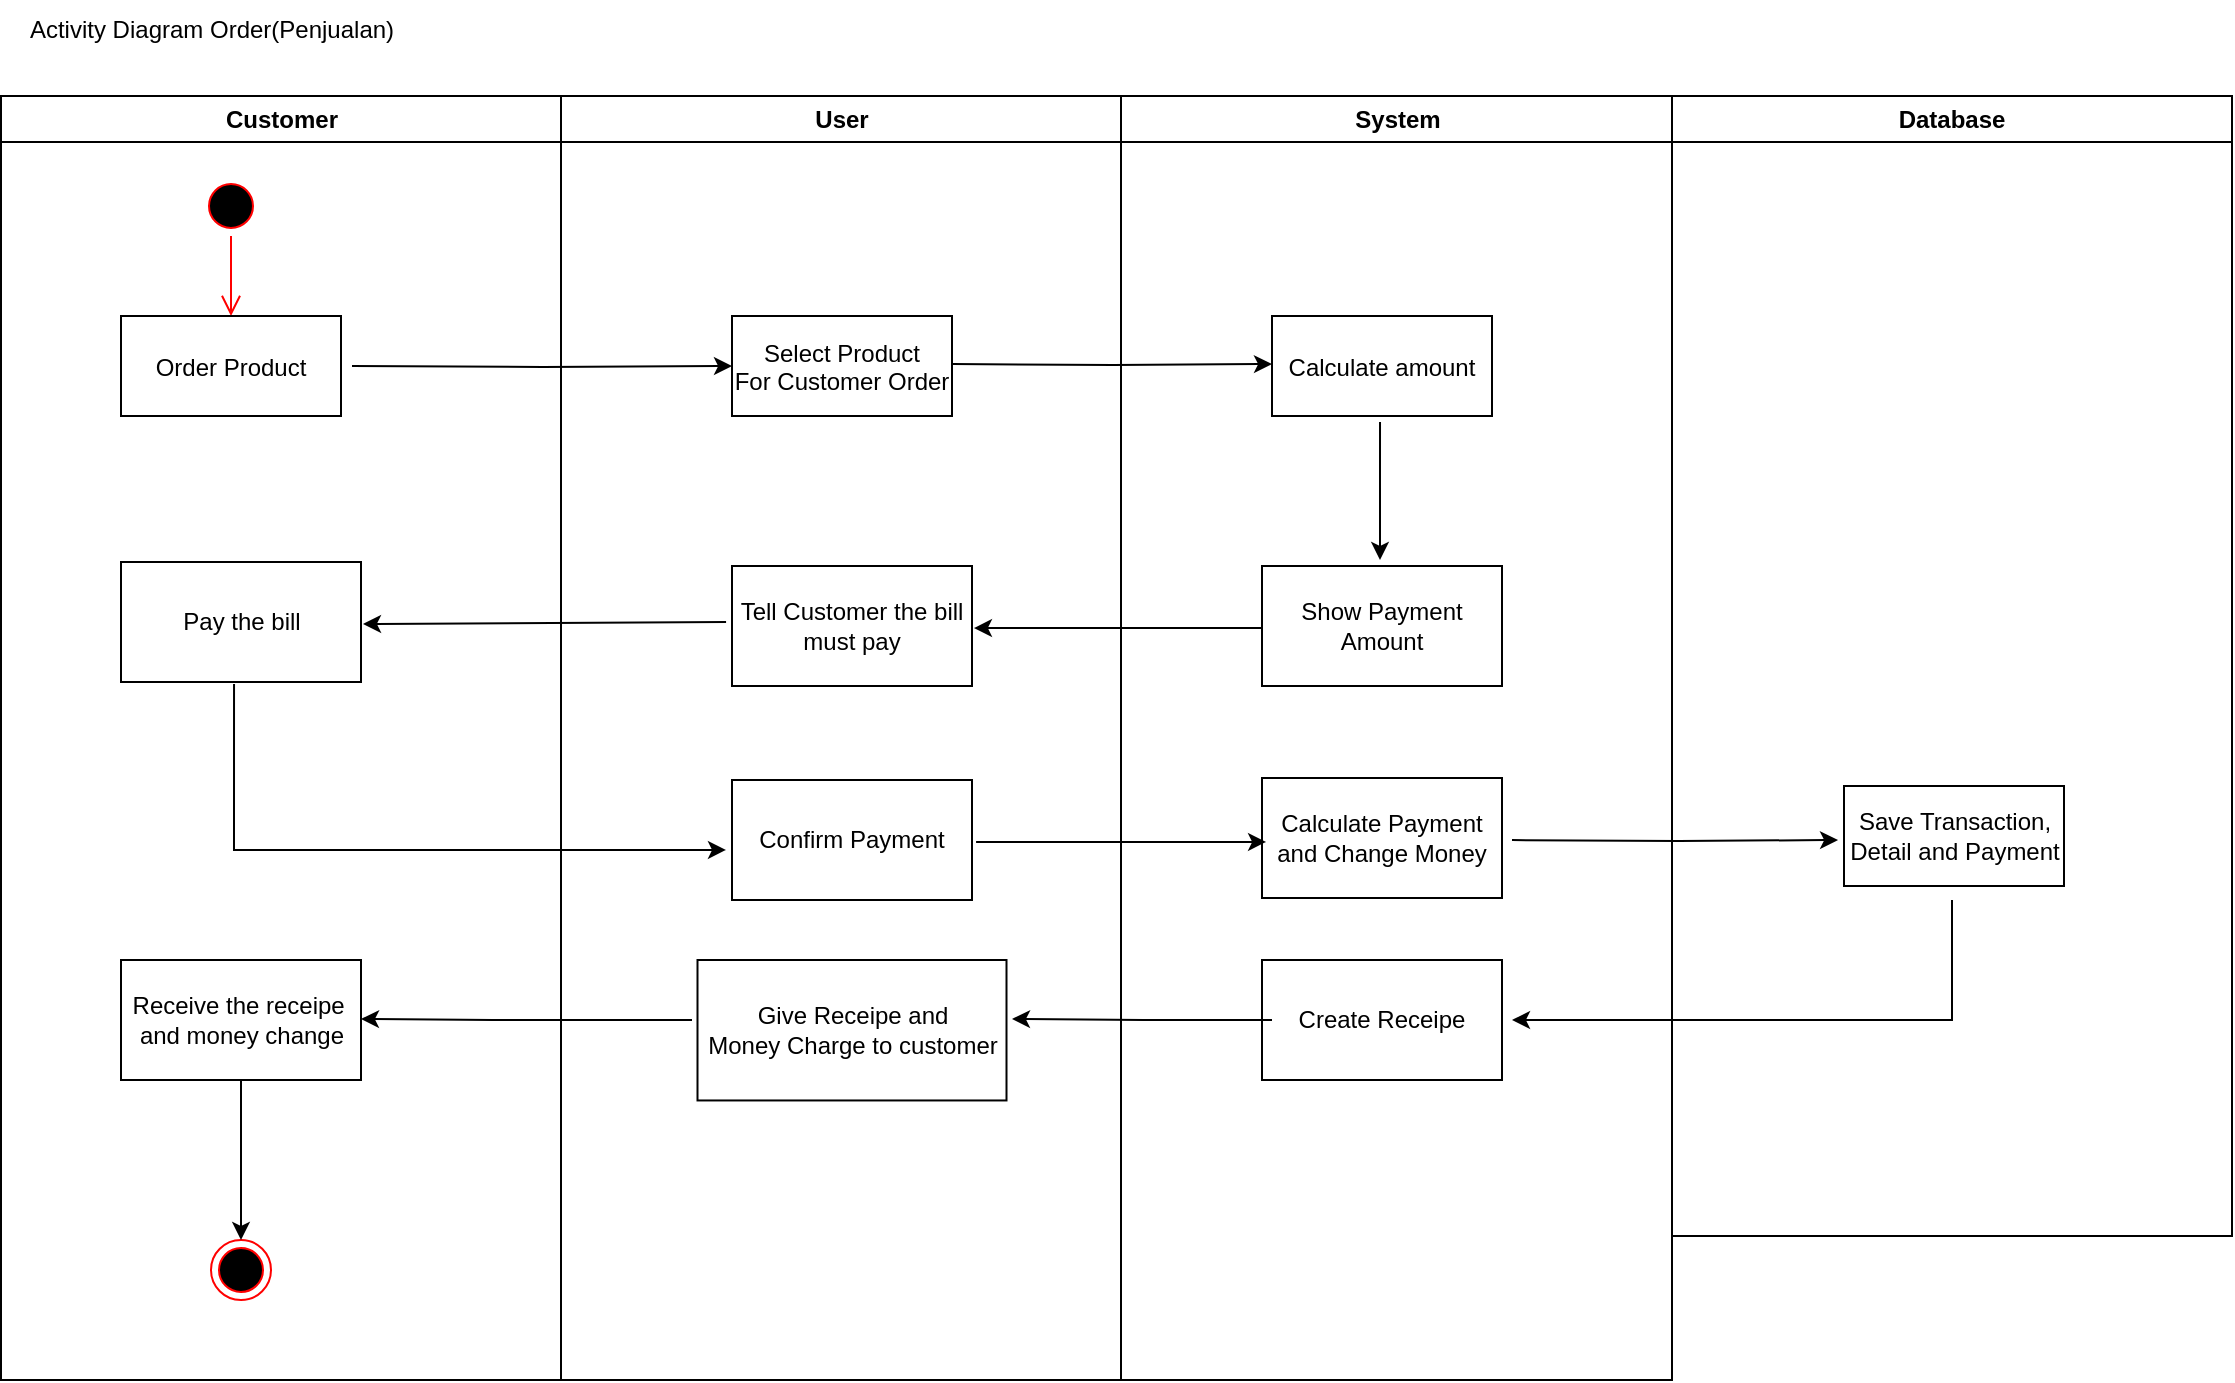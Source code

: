 <mxfile version="16.6.4" type="google"><diagram name="Page-1" id="e7e014a7-5840-1c2e-5031-d8a46d1fe8dd"><mxGraphModel dx="868" dy="450" grid="1" gridSize="10" guides="1" tooltips="1" connect="1" arrows="1" fold="1" page="1" pageScale="1" pageWidth="1169" pageHeight="826" background="none" math="0" shadow="0"><root><mxCell id="0"/><mxCell id="1" parent="0"/><mxCell id="2" value="Customer" style="swimlane;whiteSpace=wrap" parent="1" vertex="1"><mxGeometry x="164.5" y="128" width="280" height="642" as="geometry"/></mxCell><mxCell id="5" value="" style="ellipse;shape=startState;fillColor=#000000;strokeColor=#ff0000;" parent="2" vertex="1"><mxGeometry x="100" y="40" width="30" height="30" as="geometry"/></mxCell><mxCell id="6" value="" style="edgeStyle=elbowEdgeStyle;elbow=horizontal;verticalAlign=bottom;endArrow=open;endSize=8;strokeColor=#FF0000;endFill=1;rounded=0" parent="2" source="5" target="7" edge="1"><mxGeometry x="100" y="40" as="geometry"><mxPoint x="115" y="110" as="targetPoint"/></mxGeometry></mxCell><mxCell id="7" value="Order Product" style="" parent="2" vertex="1"><mxGeometry x="60" y="110" width="110" height="50" as="geometry"/></mxCell><mxCell id="EncXk2N8E_TbMmaBenli-58" value="Pay the bill" style="whiteSpace=wrap;html=1;fillColor=rgb(255, 255, 255);strokeColor=rgb(0, 0, 0);fontColor=rgb(0, 0, 0);" vertex="1" parent="2"><mxGeometry x="60" y="233" width="120" height="60" as="geometry"/></mxCell><mxCell id="EncXk2N8E_TbMmaBenli-60" style="rounded=0;orthogonalLoop=1;jettySize=auto;html=1;entryX=1.008;entryY=0.517;entryDx=0;entryDy=0;entryPerimeter=0;exitX=-0.033;exitY=0.267;exitDx=0;exitDy=0;exitPerimeter=0;" edge="1" parent="2"><mxGeometry relative="1" as="geometry"><mxPoint x="362.54" y="263.02" as="sourcePoint"/><mxPoint x="181.0" y="264" as="targetPoint"/></mxGeometry></mxCell><mxCell id="EncXk2N8E_TbMmaBenli-72" value="Receive the receipe&amp;nbsp;&lt;br&gt;and money change" style="whiteSpace=wrap;html=1;fillColor=rgb(255, 255, 255);strokeColor=rgb(0, 0, 0);fontColor=rgb(0, 0, 0);" vertex="1" parent="2"><mxGeometry x="60" y="432" width="120" height="60" as="geometry"/></mxCell><mxCell id="EncXk2N8E_TbMmaBenli-74" style="edgeStyle=orthogonalEdgeStyle;rounded=0;orthogonalLoop=1;jettySize=auto;html=1;entryX=1.008;entryY=0.517;entryDx=0;entryDy=0;entryPerimeter=0;" edge="1" parent="2"><mxGeometry relative="1" as="geometry"><mxPoint x="345.5" y="462" as="sourcePoint"/><mxPoint x="180" y="461.5" as="targetPoint"/><Array as="points"><mxPoint x="245.5" y="462"/></Array></mxGeometry></mxCell><mxCell id="EncXk2N8E_TbMmaBenli-75" value="" style="ellipse;html=1;shape=endState;fillColor=#000000;strokeColor=#ff0000;" vertex="1" parent="2"><mxGeometry x="105" y="572" width="30" height="30" as="geometry"/></mxCell><mxCell id="EncXk2N8E_TbMmaBenli-76" style="edgeStyle=orthogonalEdgeStyle;rounded=0;orthogonalLoop=1;jettySize=auto;html=1;entryX=0.5;entryY=0;entryDx=0;entryDy=0;exitX=0.463;exitY=1;exitDx=0;exitDy=0;exitPerimeter=0;" edge="1" parent="2" source="EncXk2N8E_TbMmaBenli-72" target="EncXk2N8E_TbMmaBenli-75"><mxGeometry relative="1" as="geometry"><mxPoint x="125.5" y="502" as="sourcePoint"/><mxPoint x="699.5" y="242" as="targetPoint"/><Array as="points"><mxPoint x="120" y="492"/></Array></mxGeometry></mxCell><mxCell id="3" value="User" style="swimlane;whiteSpace=wrap" parent="1" vertex="1"><mxGeometry x="444.5" y="128" width="280" height="642" as="geometry"/></mxCell><mxCell id="8" value="Select Product&#10;For Customer Order" style="" parent="3" vertex="1"><mxGeometry x="85.5" y="110" width="110" height="50" as="geometry"/></mxCell><mxCell id="EncXk2N8E_TbMmaBenli-57" value="Tell Customer the bill must pay" style="whiteSpace=wrap;html=1;fillColor=rgb(255, 255, 255);strokeColor=rgb(0, 0, 0);fontColor=rgb(0, 0, 0);" vertex="1" parent="3"><mxGeometry x="85.5" y="235" width="120" height="60" as="geometry"/></mxCell><mxCell id="EncXk2N8E_TbMmaBenli-61" value="Confirm Payment" style="whiteSpace=wrap;html=1;fillColor=rgb(255, 255, 255);strokeColor=rgb(0, 0, 0);fontColor=rgb(0, 0, 0);" vertex="1" parent="3"><mxGeometry x="85.5" y="342" width="120" height="60" as="geometry"/></mxCell><mxCell id="EncXk2N8E_TbMmaBenli-69" value="Give Receipe and&lt;br&gt;Money Charge to customer" style="html=1;" vertex="1" parent="3"><mxGeometry x="68.25" y="432" width="154.5" height="70.23" as="geometry"/></mxCell><mxCell id="4" value="System" style="swimlane;whiteSpace=wrap" parent="1" vertex="1"><mxGeometry x="724.5" y="128" width="275.5" height="642" as="geometry"/></mxCell><mxCell id="EncXk2N8E_TbMmaBenli-50" value="Calculate amount" style="" vertex="1" parent="4"><mxGeometry x="75.5" y="110" width="110" height="50" as="geometry"/></mxCell><mxCell id="EncXk2N8E_TbMmaBenli-63" value="Calculate Payment and Change Money" style="whiteSpace=wrap;html=1;fillColor=rgb(255, 255, 255);strokeColor=rgb(0, 0, 0);fontColor=rgb(0, 0, 0);" vertex="1" parent="4"><mxGeometry x="70.5" y="341" width="120" height="60" as="geometry"/></mxCell><mxCell id="EncXk2N8E_TbMmaBenli-68" value="Create Receipe" style="whiteSpace=wrap;html=1;fillColor=rgb(255, 255, 255);strokeColor=rgb(0, 0, 0);fontColor=rgb(0, 0, 0);" vertex="1" parent="4"><mxGeometry x="70.5" y="432" width="120" height="60" as="geometry"/></mxCell><mxCell id="EncXk2N8E_TbMmaBenli-71" style="edgeStyle=orthogonalEdgeStyle;rounded=0;orthogonalLoop=1;jettySize=auto;html=1;entryX=1.008;entryY=0.517;entryDx=0;entryDy=0;entryPerimeter=0;" edge="1" parent="4"><mxGeometry relative="1" as="geometry"><mxPoint x="75.5" y="462" as="sourcePoint"/><mxPoint x="-54.5" y="461.5" as="targetPoint"/><Array as="points"><mxPoint x="11" y="462"/></Array></mxGeometry></mxCell><mxCell id="EncXk2N8E_TbMmaBenli-41" value="Activity Diagram Order(Penjualan)" style="text;html=1;strokeColor=none;fillColor=none;align=center;verticalAlign=middle;whiteSpace=wrap;rounded=0;" vertex="1" parent="1"><mxGeometry x="164.5" y="80" width="210" height="30" as="geometry"/></mxCell><mxCell id="EncXk2N8E_TbMmaBenli-42" value="Database" style="swimlane;whiteSpace=wrap" vertex="1" parent="1"><mxGeometry x="1000" y="128" width="280" height="570" as="geometry"/></mxCell><mxCell id="EncXk2N8E_TbMmaBenli-65" value="Save Transaction,&lt;br&gt;Detail and Payment" style="html=1;" vertex="1" parent="EncXk2N8E_TbMmaBenli-42"><mxGeometry x="86" y="345" width="110" height="50" as="geometry"/></mxCell><mxCell id="EncXk2N8E_TbMmaBenli-67" style="edgeStyle=orthogonalEdgeStyle;rounded=0;orthogonalLoop=1;jettySize=auto;html=1;entryX=-0.027;entryY=0.54;entryDx=0;entryDy=0;entryPerimeter=0;exitX=1.017;exitY=0.517;exitDx=0;exitDy=0;exitPerimeter=0;" edge="1" parent="EncXk2N8E_TbMmaBenli-42" target="EncXk2N8E_TbMmaBenli-65"><mxGeometry relative="1" as="geometry"><mxPoint x="-80" y="372.04" as="sourcePoint"/><mxPoint x="65" y="372" as="targetPoint"/></mxGeometry></mxCell><mxCell id="EncXk2N8E_TbMmaBenli-49" style="edgeStyle=orthogonalEdgeStyle;rounded=0;orthogonalLoop=1;jettySize=auto;html=1;entryX=0;entryY=0.5;entryDx=0;entryDy=0;entryPerimeter=0;" edge="1" parent="1" target="8"><mxGeometry relative="1" as="geometry"><mxPoint x="340" y="263" as="sourcePoint"/></mxGeometry></mxCell><mxCell id="EncXk2N8E_TbMmaBenli-51" style="edgeStyle=orthogonalEdgeStyle;rounded=0;orthogonalLoop=1;jettySize=auto;html=1;entryX=0;entryY=0.48;entryDx=0;entryDy=0;entryPerimeter=0;" edge="1" parent="1" target="EncXk2N8E_TbMmaBenli-50"><mxGeometry relative="1" as="geometry"><mxPoint x="640" y="262" as="sourcePoint"/></mxGeometry></mxCell><mxCell id="EncXk2N8E_TbMmaBenli-52" value="Show Payment Amount" style="whiteSpace=wrap;html=1;fillColor=rgb(255, 255, 255);strokeColor=rgb(0, 0, 0);fontColor=rgb(0, 0, 0);" vertex="1" parent="1"><mxGeometry x="795" y="363" width="120" height="60" as="geometry"/></mxCell><mxCell id="EncXk2N8E_TbMmaBenli-54" style="edgeStyle=orthogonalEdgeStyle;rounded=0;orthogonalLoop=1;jettySize=auto;html=1;exitX=0.491;exitY=1.06;exitDx=0;exitDy=0;exitPerimeter=0;" edge="1" parent="1" source="EncXk2N8E_TbMmaBenli-50"><mxGeometry relative="1" as="geometry"><mxPoint x="650" y="272" as="sourcePoint"/><mxPoint x="854" y="360" as="targetPoint"/></mxGeometry></mxCell><mxCell id="EncXk2N8E_TbMmaBenli-56" style="edgeStyle=orthogonalEdgeStyle;rounded=0;orthogonalLoop=1;jettySize=auto;html=1;entryX=1.008;entryY=0.517;entryDx=0;entryDy=0;entryPerimeter=0;exitX=0;exitY=0.517;exitDx=0;exitDy=0;exitPerimeter=0;" edge="1" parent="1" source="EncXk2N8E_TbMmaBenli-52" target="EncXk2N8E_TbMmaBenli-57"><mxGeometry relative="1" as="geometry"><mxPoint x="700" y="470" as="sourcePoint"/><mxPoint x="860" y="470" as="targetPoint"/></mxGeometry></mxCell><mxCell id="EncXk2N8E_TbMmaBenli-62" style="rounded=0;orthogonalLoop=1;jettySize=auto;html=1;entryX=-0.025;entryY=0.583;entryDx=0;entryDy=0;entryPerimeter=0;exitX=0.471;exitY=1.017;exitDx=0;exitDy=0;exitPerimeter=0;edgeStyle=orthogonalEdgeStyle;" edge="1" parent="1" source="EncXk2N8E_TbMmaBenli-58" target="EncXk2N8E_TbMmaBenli-61"><mxGeometry relative="1" as="geometry"><mxPoint x="516.04" y="470" as="sourcePoint"/><mxPoint x="334.5" y="470.98" as="targetPoint"/><Array as="points"><mxPoint x="281" y="505"/></Array></mxGeometry></mxCell><mxCell id="EncXk2N8E_TbMmaBenli-64" style="edgeStyle=orthogonalEdgeStyle;rounded=0;orthogonalLoop=1;jettySize=auto;html=1;entryX=0.017;entryY=0.533;entryDx=0;entryDy=0;entryPerimeter=0;exitX=1.017;exitY=0.517;exitDx=0;exitDy=0;exitPerimeter=0;" edge="1" parent="1" source="EncXk2N8E_TbMmaBenli-61" target="EncXk2N8E_TbMmaBenli-63"><mxGeometry relative="1" as="geometry"><mxPoint x="560" y="560" as="sourcePoint"/><mxPoint x="750" y="560" as="targetPoint"/></mxGeometry></mxCell><mxCell id="EncXk2N8E_TbMmaBenli-70" style="edgeStyle=orthogonalEdgeStyle;rounded=0;orthogonalLoop=1;jettySize=auto;html=1;" edge="1" parent="1"><mxGeometry relative="1" as="geometry"><mxPoint x="1140" y="530" as="sourcePoint"/><mxPoint x="920" y="590" as="targetPoint"/><Array as="points"><mxPoint x="1140" y="590"/></Array></mxGeometry></mxCell></root></mxGraphModel></diagram></mxfile>